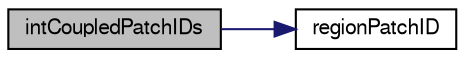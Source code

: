 digraph "intCoupledPatchIDs"
{
  bgcolor="transparent";
  edge [fontname="FreeSans",fontsize="10",labelfontname="FreeSans",labelfontsize="10"];
  node [fontname="FreeSans",fontsize="10",shape=record];
  rankdir="LR";
  Node910 [label="intCoupledPatchIDs",height=0.2,width=0.4,color="black", fillcolor="grey75", style="filled", fontcolor="black"];
  Node910 -> Node911 [color="midnightblue",fontsize="10",style="solid",fontname="FreeSans"];
  Node911 [label="regionPatchID",height=0.2,width=0.4,color="black",URL="$a28998.html#aa98a9f60433428cf8eae3ed7ca2d9ec7",tooltip="Return region ID corresponding to primaryPatchID. "];
}
